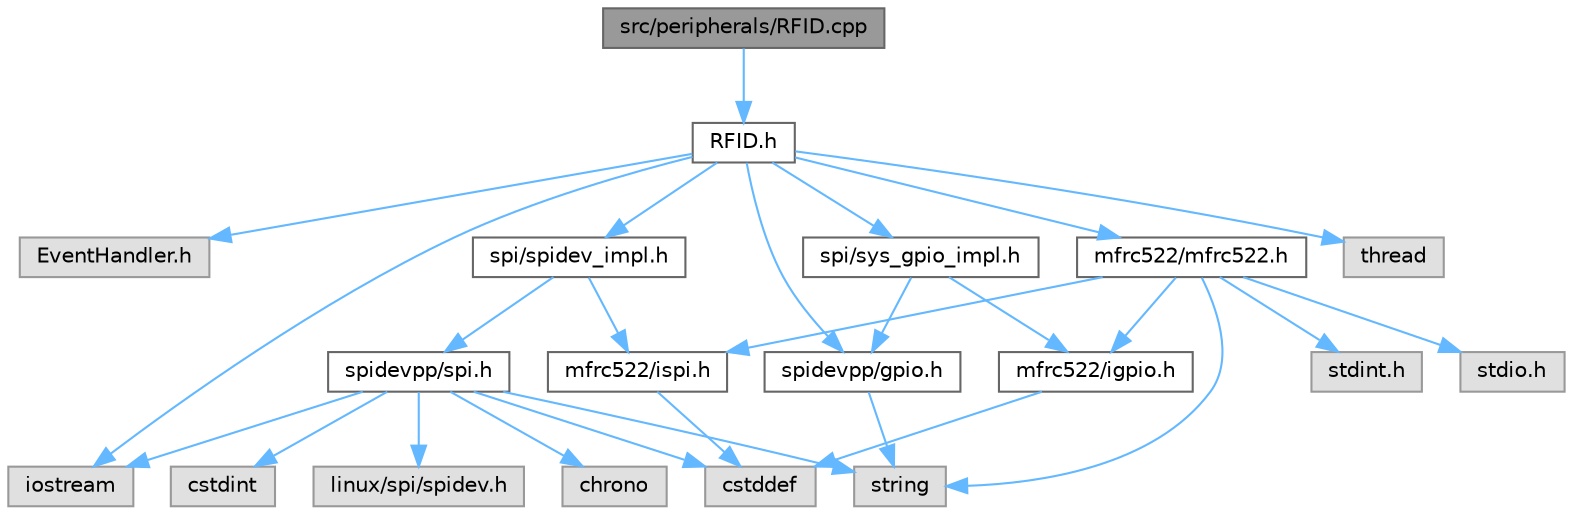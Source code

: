 digraph "src/peripherals/RFID.cpp"
{
 // LATEX_PDF_SIZE
  bgcolor="transparent";
  edge [fontname=Helvetica,fontsize=10,labelfontname=Helvetica,labelfontsize=10];
  node [fontname=Helvetica,fontsize=10,shape=box,height=0.2,width=0.4];
  Node1 [label="src/peripherals/RFID.cpp",height=0.2,width=0.4,color="gray40", fillcolor="grey60", style="filled", fontcolor="black",tooltip=" "];
  Node1 -> Node2 [color="steelblue1",style="solid"];
  Node2 [label="RFID.h",height=0.2,width=0.4,color="grey40", fillcolor="white", style="filled",URL="$_r_f_i_d_8h.html",tooltip=" "];
  Node2 -> Node3 [color="steelblue1",style="solid"];
  Node3 [label="EventHandler.h",height=0.2,width=0.4,color="grey60", fillcolor="#E0E0E0", style="filled",tooltip=" "];
  Node2 -> Node4 [color="steelblue1",style="solid"];
  Node4 [label="spi/spidev_impl.h",height=0.2,width=0.4,color="grey40", fillcolor="white", style="filled",URL="$spidev__impl_8h.html",tooltip=" "];
  Node4 -> Node5 [color="steelblue1",style="solid"];
  Node5 [label="mfrc522/ispi.h",height=0.2,width=0.4,color="grey40", fillcolor="white", style="filled",URL="$dependencies_2mfrc522_2ispi_8h.html",tooltip=" "];
  Node5 -> Node6 [color="steelblue1",style="solid"];
  Node6 [label="cstddef",height=0.2,width=0.4,color="grey60", fillcolor="#E0E0E0", style="filled",tooltip=" "];
  Node4 -> Node7 [color="steelblue1",style="solid"];
  Node7 [label="spidevpp/spi.h",height=0.2,width=0.4,color="grey40", fillcolor="white", style="filled",URL="$spi_8h.html",tooltip=" "];
  Node7 -> Node8 [color="steelblue1",style="solid"];
  Node8 [label="linux/spi/spidev.h",height=0.2,width=0.4,color="grey60", fillcolor="#E0E0E0", style="filled",tooltip=" "];
  Node7 -> Node9 [color="steelblue1",style="solid"];
  Node9 [label="chrono",height=0.2,width=0.4,color="grey60", fillcolor="#E0E0E0", style="filled",tooltip=" "];
  Node7 -> Node10 [color="steelblue1",style="solid"];
  Node10 [label="string",height=0.2,width=0.4,color="grey60", fillcolor="#E0E0E0", style="filled",tooltip=" "];
  Node7 -> Node11 [color="steelblue1",style="solid"];
  Node11 [label="cstdint",height=0.2,width=0.4,color="grey60", fillcolor="#E0E0E0", style="filled",tooltip=" "];
  Node7 -> Node6 [color="steelblue1",style="solid"];
  Node7 -> Node12 [color="steelblue1",style="solid"];
  Node12 [label="iostream",height=0.2,width=0.4,color="grey60", fillcolor="#E0E0E0", style="filled",tooltip=" "];
  Node2 -> Node13 [color="steelblue1",style="solid"];
  Node13 [label="spi/sys_gpio_impl.h",height=0.2,width=0.4,color="grey40", fillcolor="white", style="filled",URL="$sys__gpio__impl_8h.html",tooltip=" "];
  Node13 -> Node14 [color="steelblue1",style="solid"];
  Node14 [label="mfrc522/igpio.h",height=0.2,width=0.4,color="grey40", fillcolor="white", style="filled",URL="$dependencies_2mfrc522_2igpio_8h.html",tooltip=" "];
  Node14 -> Node6 [color="steelblue1",style="solid"];
  Node13 -> Node15 [color="steelblue1",style="solid"];
  Node15 [label="spidevpp/gpio.h",height=0.2,width=0.4,color="grey40", fillcolor="white", style="filled",URL="$gpio_8h.html",tooltip=" "];
  Node15 -> Node10 [color="steelblue1",style="solid"];
  Node2 -> Node16 [color="steelblue1",style="solid"];
  Node16 [label="mfrc522/mfrc522.h",height=0.2,width=0.4,color="grey40", fillcolor="white", style="filled",URL="$dependencies_2mfrc522_2mfrc522_8h.html",tooltip=" "];
  Node16 -> Node5 [color="steelblue1",style="solid"];
  Node16 -> Node14 [color="steelblue1",style="solid"];
  Node16 -> Node17 [color="steelblue1",style="solid"];
  Node17 [label="stdint.h",height=0.2,width=0.4,color="grey60", fillcolor="#E0E0E0", style="filled",tooltip=" "];
  Node16 -> Node18 [color="steelblue1",style="solid"];
  Node18 [label="stdio.h",height=0.2,width=0.4,color="grey60", fillcolor="#E0E0E0", style="filled",tooltip=" "];
  Node16 -> Node10 [color="steelblue1",style="solid"];
  Node2 -> Node15 [color="steelblue1",style="solid"];
  Node2 -> Node12 [color="steelblue1",style="solid"];
  Node2 -> Node19 [color="steelblue1",style="solid"];
  Node19 [label="thread",height=0.2,width=0.4,color="grey60", fillcolor="#E0E0E0", style="filled",tooltip=" "];
}
